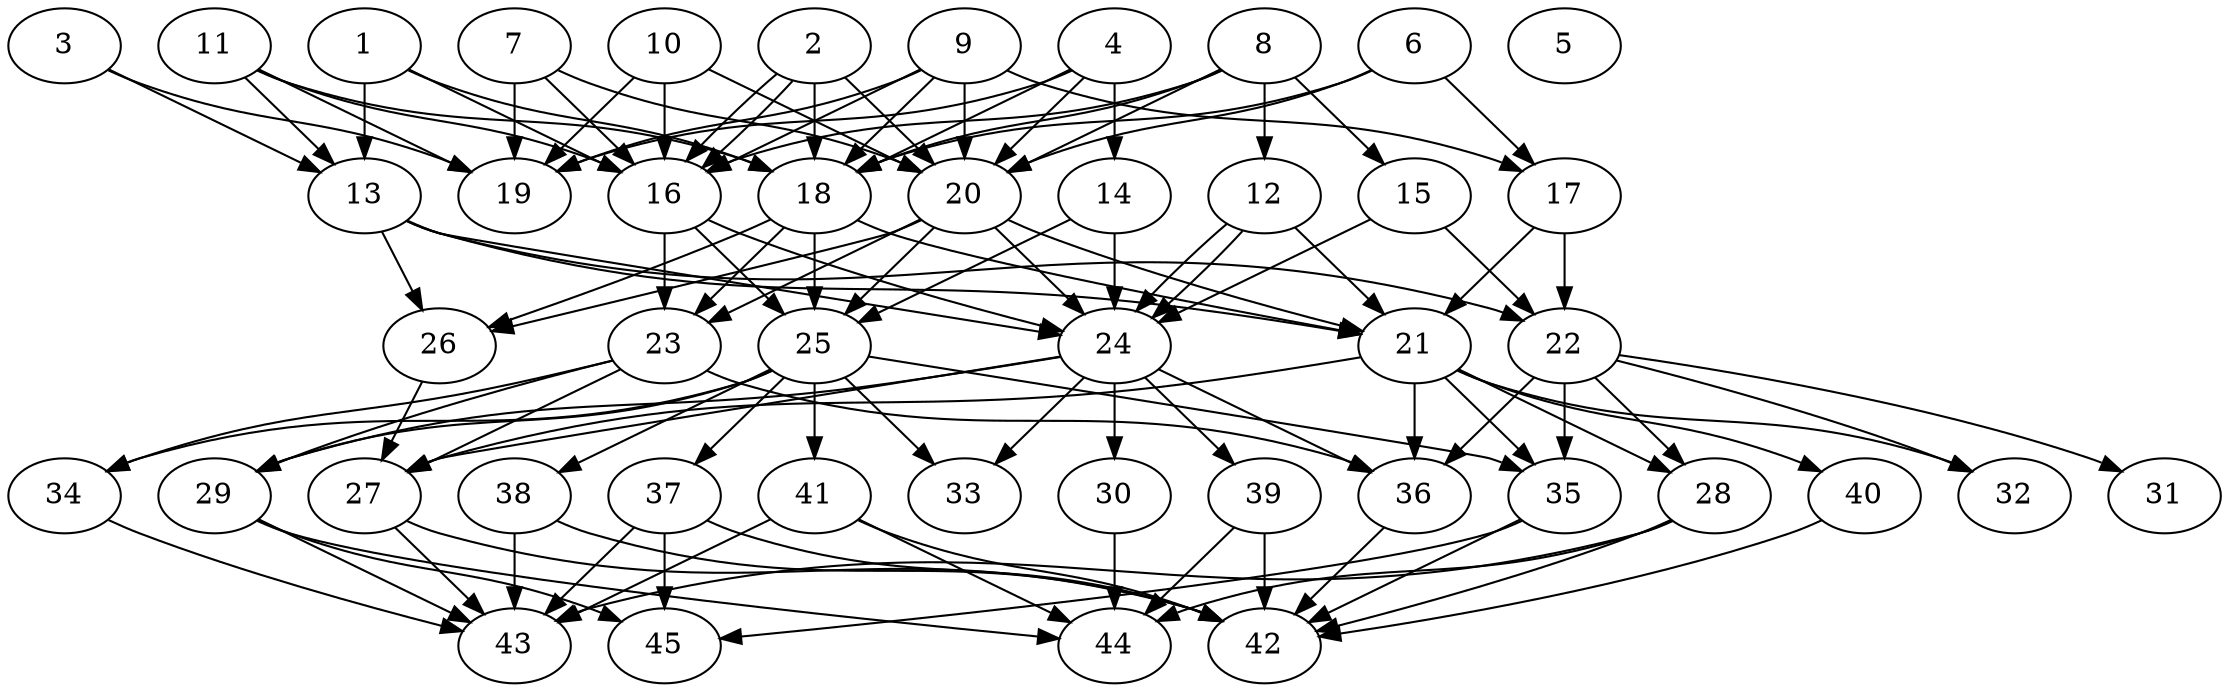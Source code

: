 // DAG (tier=3-complex, mode=compute, n=45, ccr=0.491, fat=0.710, density=0.733, regular=0.369, jump=0.228, mindata=1048576, maxdata=16777216)
// DAG automatically generated by daggen at Sun Aug 24 16:33:34 2025
// /home/ermia/Project/Environments/daggen/bin/daggen --dot --ccr 0.491 --fat 0.710 --regular 0.369 --density 0.733 --jump 0.228 --mindata 1048576 --maxdata 16777216 -n 45 
digraph G {
  1 [size="43479696500992416", alpha="0.05", expect_size="21739848250496208"]
  1 -> 13 [size ="876176683827200"]
  1 -> 16 [size ="876176683827200"]
  1 -> 18 [size ="876176683827200"]
  2 [size="1213047180609191936000", alpha="0.02", expect_size="606523590304595968000"]
  2 -> 16 [size ="909930974412800"]
  2 -> 16 [size ="909930974412800"]
  2 -> 18 [size ="909930974412800"]
  2 -> 20 [size ="909930974412800"]
  3 [size="16747719751871880", alpha="0.06", expect_size="8373859875935940"]
  3 -> 13 [size ="446784006520832"]
  3 -> 19 [size ="446784006520832"]
  4 [size="93627573862461152", alpha="0.07", expect_size="46813786931230576"]
  4 -> 14 [size ="52638724915200"]
  4 -> 18 [size ="52638724915200"]
  4 -> 19 [size ="52638724915200"]
  4 -> 20 [size ="52638724915200"]
  5 [size="4771010184541180", alpha="0.09", expect_size="2385505092270590"]
  6 [size="2822484317516200935424", alpha="0.19", expect_size="1411242158758100467712"]
  6 -> 17 [size ="1597758041489408"]
  6 -> 18 [size ="1597758041489408"]
  6 -> 20 [size ="1597758041489408"]
  7 [size="5601774202049334272", alpha="0.03", expect_size="2800887101024667136"]
  7 -> 16 [size ="1857358607155200"]
  7 -> 19 [size ="1857358607155200"]
  7 -> 20 [size ="1857358607155200"]
  8 [size="81552234767288688", alpha="0.13", expect_size="40776117383644344"]
  8 -> 12 [size ="33253121589248"]
  8 -> 15 [size ="33253121589248"]
  8 -> 16 [size ="33253121589248"]
  8 -> 18 [size ="33253121589248"]
  8 -> 20 [size ="33253121589248"]
  9 [size="1403194630793265676288", alpha="0.05", expect_size="701597315396632838144"]
  9 -> 16 [size ="1002694416269312"]
  9 -> 17 [size ="1002694416269312"]
  9 -> 18 [size ="1002694416269312"]
  9 -> 19 [size ="1002694416269312"]
  9 -> 20 [size ="1002694416269312"]
  10 [size="2294819917495726505984", alpha="0.04", expect_size="1147409958747863252992"]
  10 -> 16 [size ="1391839189925888"]
  10 -> 19 [size ="1391839189925888"]
  10 -> 20 [size ="1391839189925888"]
  11 [size="737167589158805120", alpha="0.13", expect_size="368583794579402560"]
  11 -> 13 [size ="718371163209728"]
  11 -> 16 [size ="718371163209728"]
  11 -> 18 [size ="718371163209728"]
  11 -> 19 [size ="718371163209728"]
  12 [size="3764452830860063232", alpha="0.03", expect_size="1882226415430031616"]
  12 -> 21 [size ="1683150916812800"]
  12 -> 24 [size ="1683150916812800"]
  12 -> 24 [size ="1683150916812800"]
  13 [size="89840694238078064", alpha="0.14", expect_size="44920347119039032"]
  13 -> 21 [size ="1653104760061952"]
  13 -> 22 [size ="1653104760061952"]
  13 -> 24 [size ="1653104760061952"]
  13 -> 26 [size ="1653104760061952"]
  14 [size="3511296021160312", alpha="0.03", expect_size="1755648010580156"]
  14 -> 24 [size ="211396277043200"]
  14 -> 25 [size ="211396277043200"]
  15 [size="34042466046836736000", alpha="0.04", expect_size="17021233023418368000"]
  15 -> 22 [size ="84030573772800"]
  15 -> 24 [size ="84030573772800"]
  16 [size="106353268024362368", alpha="0.10", expect_size="53176634012181184"]
  16 -> 23 [size ="1670342317703168"]
  16 -> 24 [size ="1670342317703168"]
  16 -> 25 [size ="1670342317703168"]
  17 [size="7545689967671150", alpha="0.20", expect_size="3772844983835575"]
  17 -> 21 [size ="149600161759232"]
  17 -> 22 [size ="149600161759232"]
  18 [size="1006808491325833600", alpha="0.06", expect_size="503404245662916800"]
  18 -> 21 [size ="1376108058509312"]
  18 -> 23 [size ="1376108058509312"]
  18 -> 25 [size ="1376108058509312"]
  18 -> 26 [size ="1376108058509312"]
  19 [size="810755944151665920", alpha="0.05", expect_size="405377972075832960"]
  20 [size="18884617936920536", alpha="0.04", expect_size="9442308968460268"]
  20 -> 21 [size ="324541821747200"]
  20 -> 23 [size ="324541821747200"]
  20 -> 24 [size ="324541821747200"]
  20 -> 25 [size ="324541821747200"]
  20 -> 26 [size ="324541821747200"]
  21 [size="1922075998240544653312", alpha="0.20", expect_size="961037999120272326656"]
  21 -> 27 [size ="1236717075955712"]
  21 -> 28 [size ="1236717075955712"]
  21 -> 32 [size ="1236717075955712"]
  21 -> 35 [size ="1236717075955712"]
  21 -> 36 [size ="1236717075955712"]
  21 -> 40 [size ="1236717075955712"]
  22 [size="4279370539317674", alpha="0.06", expect_size="2139685269658837"]
  22 -> 28 [size ="121004026232832"]
  22 -> 31 [size ="121004026232832"]
  22 -> 32 [size ="121004026232832"]
  22 -> 35 [size ="121004026232832"]
  22 -> 36 [size ="121004026232832"]
  23 [size="17245567354956682", alpha="0.06", expect_size="8622783677478341"]
  23 -> 27 [size ="505662740103168"]
  23 -> 29 [size ="505662740103168"]
  23 -> 34 [size ="505662740103168"]
  23 -> 36 [size ="505662740103168"]
  24 [size="748964266206369920", alpha="0.13", expect_size="374482133103184960"]
  24 -> 27 [size ="549561500172288"]
  24 -> 29 [size ="549561500172288"]
  24 -> 30 [size ="549561500172288"]
  24 -> 33 [size ="549561500172288"]
  24 -> 36 [size ="549561500172288"]
  24 -> 39 [size ="549561500172288"]
  25 [size="3380683551493916", alpha="0.18", expect_size="1690341775746958"]
  25 -> 29 [size ="88169001254912"]
  25 -> 33 [size ="88169001254912"]
  25 -> 34 [size ="88169001254912"]
  25 -> 35 [size ="88169001254912"]
  25 -> 37 [size ="88169001254912"]
  25 -> 38 [size ="88169001254912"]
  25 -> 41 [size ="88169001254912"]
  26 [size="1589121822529698136064", alpha="0.01", expect_size="794560911264849068032"]
  26 -> 27 [size ="1089418588848128"]
  27 [size="540734641833334800384", alpha="0.16", expect_size="270367320916667400192"]
  27 -> 42 [size ="530981572313088"]
  27 -> 43 [size ="530981572313088"]
  28 [size="5598183750836944896", alpha="0.15", expect_size="2799091875418472448"]
  28 -> 42 [size ="25222497435648"]
  28 -> 43 [size ="25222497435648"]
  28 -> 44 [size ="25222497435648"]
  29 [size="71365918728891024", alpha="0.18", expect_size="35682959364445512"]
  29 -> 43 [size ="1296498155323392"]
  29 -> 44 [size ="1296498155323392"]
  29 -> 45 [size ="1296498155323392"]
  30 [size="18076800398521500", alpha="0.15", expect_size="9038400199260750"]
  30 -> 44 [size ="309383011500032"]
  31 [size="858772387839228416", alpha="0.17", expect_size="429386193919614208"]
  32 [size="228986803270400960", alpha="0.06", expect_size="114493401635200480"]
  33 [size="300084128890552192", alpha="0.01", expect_size="150042064445276096"]
  34 [size="3129630929369951744", alpha="0.08", expect_size="1564815464684975872"]
  34 -> 43 [size ="2061654170796032"]
  35 [size="25892774376782736", alpha="0.12", expect_size="12946387188391368"]
  35 -> 42 [size ="810911837192192"]
  35 -> 45 [size ="810911837192192"]
  36 [size="1526817245905989", alpha="0.18", expect_size="763408622952994"]
  36 -> 42 [size ="87084522012672"]
  37 [size="188288791381910", alpha="0.07", expect_size="94144395690955"]
  37 -> 42 [size ="11719925563392"]
  37 -> 43 [size ="11719925563392"]
  37 -> 45 [size ="11719925563392"]
  38 [size="268143354423396", alpha="0.08", expect_size="134071677211698"]
  38 -> 42 [size ="24471784128512"]
  38 -> 43 [size ="24471784128512"]
  39 [size="2701546155304785281024", alpha="0.19", expect_size="1350773077652392640512"]
  39 -> 42 [size ="1551785114206208"]
  39 -> 44 [size ="1551785114206208"]
  40 [size="24031147615879928", alpha="0.08", expect_size="12015573807939964"]
  40 -> 42 [size ="12099736567808"]
  41 [size="3280891710471608991744", alpha="0.17", expect_size="1640445855235804495872"]
  41 -> 42 [size ="1766381812973568"]
  41 -> 43 [size ="1766381812973568"]
  41 -> 44 [size ="1766381812973568"]
  42 [size="3521220649190195986432", alpha="0.09", expect_size="1760610324595097993216"]
  43 [size="2158131653610831872", alpha="0.03", expect_size="1079065826805415936"]
  44 [size="1450746673227596032", alpha="0.12", expect_size="725373336613798016"]
  45 [size="2489939932891061248", alpha="0.13", expect_size="1244969966445530624"]
}